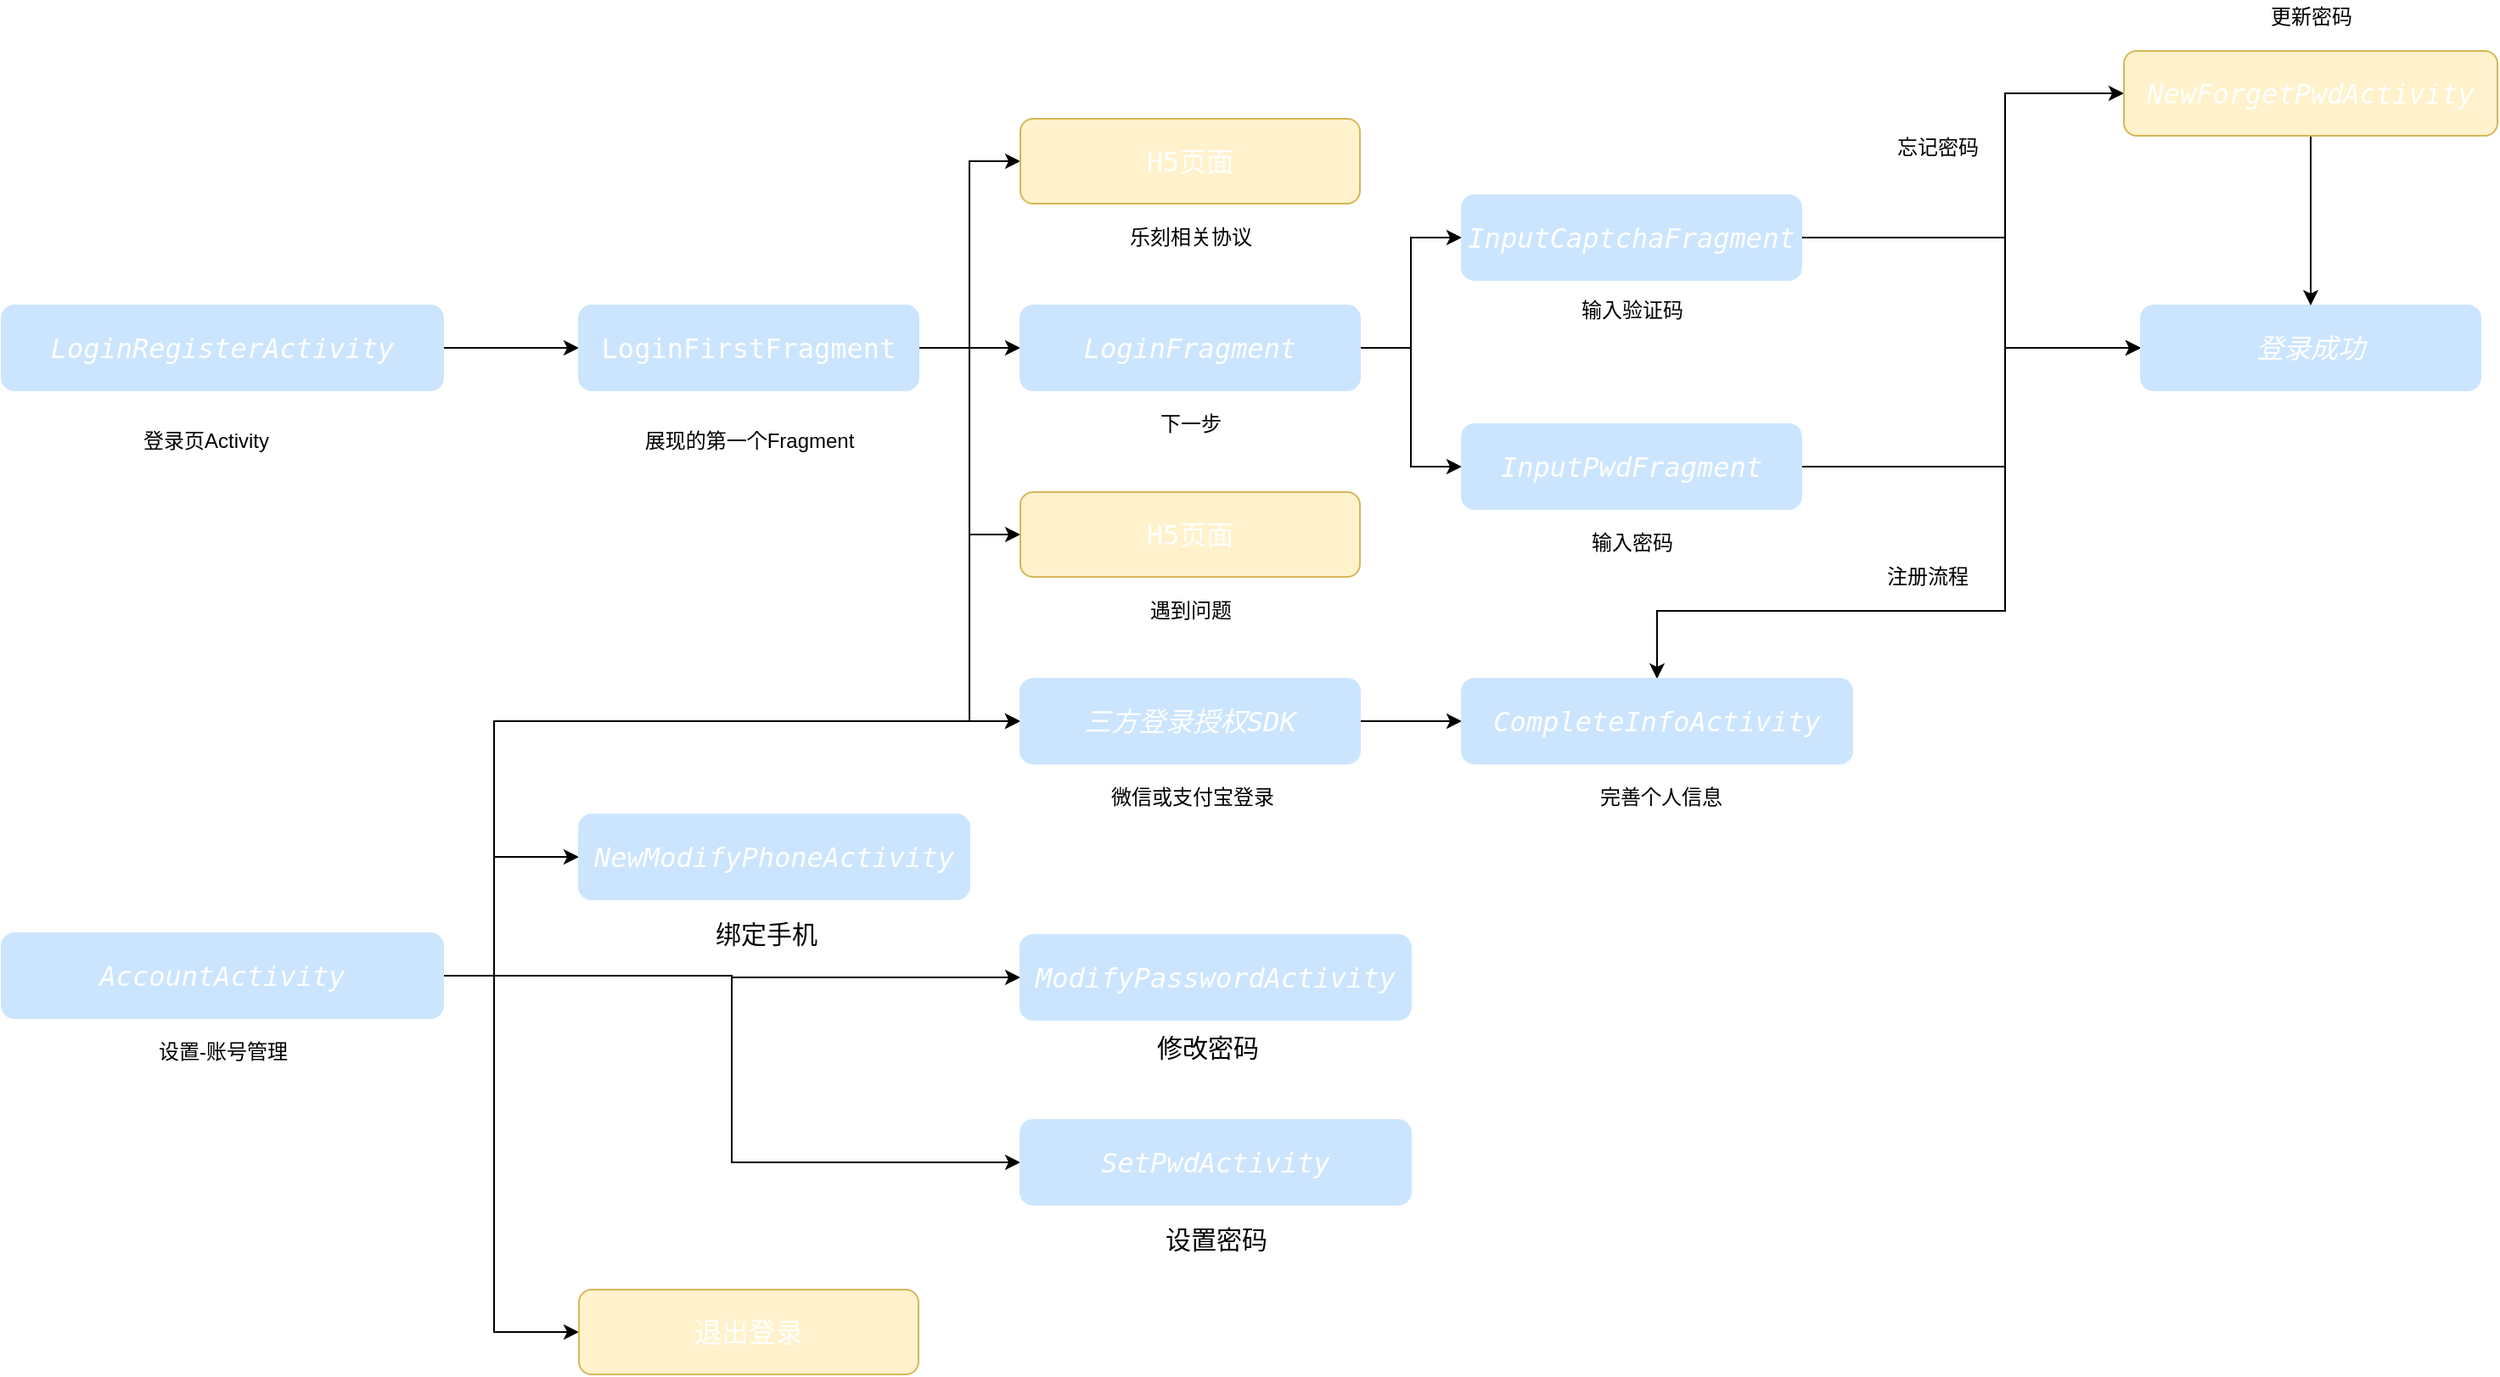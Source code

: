 <mxfile version="14.8.2" type="github">
  <diagram id="nYQA_SCFP9z7AsmTdMuE" name="第 1 页">
    <mxGraphModel dx="1395" dy="909" grid="1" gridSize="10" guides="1" tooltips="1" connect="1" arrows="1" fold="1" page="1" pageScale="1" pageWidth="3300" pageHeight="2339" math="0" shadow="0">
      <root>
        <mxCell id="0" />
        <mxCell id="1" parent="0" />
        <mxCell id="pK-iJ0P--daHXMUOZHyA-3" style="edgeStyle=orthogonalEdgeStyle;rounded=0;orthogonalLoop=1;jettySize=auto;html=1;exitX=1;exitY=0.5;exitDx=0;exitDy=0;fontColor=#FFFFFF;" edge="1" parent="1" source="pK-iJ0P--daHXMUOZHyA-1" target="pK-iJ0P--daHXMUOZHyA-2">
          <mxGeometry relative="1" as="geometry" />
        </mxCell>
        <mxCell id="pK-iJ0P--daHXMUOZHyA-1" value="&lt;pre style=&quot;font-family: menlo, monospace; font-size: 12pt;&quot;&gt;&lt;span style=&quot;font-style: italic;&quot;&gt;LoginRegisterActivity&lt;/span&gt;&lt;/pre&gt;" style="rounded=1;whiteSpace=wrap;html=1;fillColor=#cce5ff;fontColor=#FFFFFF;labelBackgroundColor=none;strokeColor=#CCE5FF;" vertex="1" parent="1">
          <mxGeometry x="220" y="490" width="260" height="50" as="geometry" />
        </mxCell>
        <mxCell id="pK-iJ0P--daHXMUOZHyA-9" style="edgeStyle=orthogonalEdgeStyle;rounded=0;orthogonalLoop=1;jettySize=auto;html=1;exitX=1;exitY=0.5;exitDx=0;exitDy=0;entryX=0;entryY=0.5;entryDx=0;entryDy=0;fontColor=#000000;" edge="1" parent="1" source="pK-iJ0P--daHXMUOZHyA-2" target="pK-iJ0P--daHXMUOZHyA-6">
          <mxGeometry relative="1" as="geometry" />
        </mxCell>
        <mxCell id="pK-iJ0P--daHXMUOZHyA-10" style="edgeStyle=orthogonalEdgeStyle;rounded=0;orthogonalLoop=1;jettySize=auto;html=1;exitX=1;exitY=0.5;exitDx=0;exitDy=0;entryX=0;entryY=0.5;entryDx=0;entryDy=0;fontColor=#000000;" edge="1" parent="1" source="pK-iJ0P--daHXMUOZHyA-2" target="pK-iJ0P--daHXMUOZHyA-7">
          <mxGeometry relative="1" as="geometry" />
        </mxCell>
        <mxCell id="pK-iJ0P--daHXMUOZHyA-11" style="edgeStyle=orthogonalEdgeStyle;rounded=0;orthogonalLoop=1;jettySize=auto;html=1;exitX=1;exitY=0.5;exitDx=0;exitDy=0;entryX=0;entryY=0.5;entryDx=0;entryDy=0;fontColor=#000000;" edge="1" parent="1" source="pK-iJ0P--daHXMUOZHyA-2" target="pK-iJ0P--daHXMUOZHyA-8">
          <mxGeometry relative="1" as="geometry" />
        </mxCell>
        <mxCell id="pK-iJ0P--daHXMUOZHyA-42" style="edgeStyle=orthogonalEdgeStyle;rounded=0;orthogonalLoop=1;jettySize=auto;html=1;exitX=1;exitY=0.5;exitDx=0;exitDy=0;entryX=0;entryY=0.5;entryDx=0;entryDy=0;fontSize=15;fontColor=#000000;" edge="1" parent="1" source="pK-iJ0P--daHXMUOZHyA-2" target="pK-iJ0P--daHXMUOZHyA-38">
          <mxGeometry relative="1" as="geometry" />
        </mxCell>
        <mxCell id="pK-iJ0P--daHXMUOZHyA-2" value="&lt;pre style=&quot;font-family: menlo, monospace; font-size: 12pt;&quot;&gt;LoginFirstFragment&lt;/pre&gt;" style="rounded=1;whiteSpace=wrap;html=1;labelBackgroundColor=none;fontColor=#FFFFFF;fillColor=#CCE5FF;strokeColor=#CCE5FF;" vertex="1" parent="1">
          <mxGeometry x="560" y="490" width="200" height="50" as="geometry" />
        </mxCell>
        <mxCell id="pK-iJ0P--daHXMUOZHyA-4" value="&lt;font color=&quot;#000000&quot;&gt;登录页Activity&lt;/font&gt;" style="text;html=1;align=center;verticalAlign=middle;resizable=0;points=[];autosize=1;strokeColor=none;fontColor=#FFFFFF;" vertex="1" parent="1">
          <mxGeometry x="295" y="560" width="90" height="20" as="geometry" />
        </mxCell>
        <mxCell id="pK-iJ0P--daHXMUOZHyA-5" value="展现的第一个Fragment&lt;br&gt;" style="text;html=1;align=center;verticalAlign=middle;resizable=0;points=[];autosize=1;strokeColor=none;" vertex="1" parent="1">
          <mxGeometry x="590" y="560" width="140" height="20" as="geometry" />
        </mxCell>
        <mxCell id="pK-iJ0P--daHXMUOZHyA-6" value="&lt;pre style=&quot;font-family: &amp;#34;menlo&amp;#34; , monospace ; font-size: 12pt&quot;&gt;H5页面&lt;/pre&gt;" style="rounded=1;whiteSpace=wrap;html=1;fillColor=#fff2cc;strokeColor=#d6b656;labelBackgroundColor=none;fontColor=#FFFFFF;" vertex="1" parent="1">
          <mxGeometry x="820" y="380" width="200" height="50" as="geometry" />
        </mxCell>
        <mxCell id="pK-iJ0P--daHXMUOZHyA-20" style="edgeStyle=orthogonalEdgeStyle;rounded=0;orthogonalLoop=1;jettySize=auto;html=1;exitX=1;exitY=0.5;exitDx=0;exitDy=0;entryX=0;entryY=0.5;entryDx=0;entryDy=0;fontColor=#000000;" edge="1" parent="1" source="pK-iJ0P--daHXMUOZHyA-7" target="pK-iJ0P--daHXMUOZHyA-18">
          <mxGeometry relative="1" as="geometry" />
        </mxCell>
        <mxCell id="pK-iJ0P--daHXMUOZHyA-21" style="edgeStyle=orthogonalEdgeStyle;rounded=0;orthogonalLoop=1;jettySize=auto;html=1;exitX=1;exitY=0.5;exitDx=0;exitDy=0;entryX=0;entryY=0.5;entryDx=0;entryDy=0;fontColor=#000000;" edge="1" parent="1" source="pK-iJ0P--daHXMUOZHyA-7" target="pK-iJ0P--daHXMUOZHyA-19">
          <mxGeometry relative="1" as="geometry" />
        </mxCell>
        <mxCell id="pK-iJ0P--daHXMUOZHyA-7" value="&lt;pre style=&quot;font-family: &amp;#34;menlo&amp;#34; , monospace ; font-size: 12pt&quot;&gt;&lt;pre style=&quot;font-family: &amp;#34;menlo&amp;#34; , monospace ; font-size: 12pt&quot;&gt;&lt;span style=&quot;font-style: italic&quot;&gt;LoginFragment&lt;/span&gt;&lt;/pre&gt;&lt;/pre&gt;" style="rounded=1;whiteSpace=wrap;html=1;labelBackgroundColor=none;fontColor=#FFFFFF;fillColor=#CCE5FF;strokeColor=#CCE5FF;" vertex="1" parent="1">
          <mxGeometry x="820" y="490" width="200" height="50" as="geometry" />
        </mxCell>
        <mxCell id="pK-iJ0P--daHXMUOZHyA-8" value="&lt;pre style=&quot;font-family: &amp;#34;menlo&amp;#34; , monospace ; font-size: 12pt&quot;&gt;H5页面&lt;/pre&gt;" style="rounded=1;whiteSpace=wrap;html=1;fillColor=#fff2cc;strokeColor=#d6b656;labelBackgroundColor=none;fontColor=#FFFFFF;" vertex="1" parent="1">
          <mxGeometry x="820" y="600" width="200" height="50" as="geometry" />
        </mxCell>
        <mxCell id="pK-iJ0P--daHXMUOZHyA-12" value="乐刻相关协议" style="text;html=1;align=center;verticalAlign=middle;resizable=0;points=[];autosize=1;strokeColor=none;" vertex="1" parent="1">
          <mxGeometry x="875" y="440" width="90" height="20" as="geometry" />
        </mxCell>
        <mxCell id="pK-iJ0P--daHXMUOZHyA-13" value="下一步" style="text;html=1;align=center;verticalAlign=middle;resizable=0;points=[];autosize=1;strokeColor=none;" vertex="1" parent="1">
          <mxGeometry x="895" y="550" width="50" height="20" as="geometry" />
        </mxCell>
        <mxCell id="pK-iJ0P--daHXMUOZHyA-14" value="遇到问题" style="text;html=1;align=center;verticalAlign=middle;resizable=0;points=[];autosize=1;strokeColor=none;" vertex="1" parent="1">
          <mxGeometry x="890" y="660" width="60" height="20" as="geometry" />
        </mxCell>
        <mxCell id="pK-iJ0P--daHXMUOZHyA-27" style="edgeStyle=orthogonalEdgeStyle;rounded=0;orthogonalLoop=1;jettySize=auto;html=1;exitX=1;exitY=0.5;exitDx=0;exitDy=0;entryX=0;entryY=0.5;entryDx=0;entryDy=0;fontColor=#000000;" edge="1" parent="1" source="pK-iJ0P--daHXMUOZHyA-18" target="pK-iJ0P--daHXMUOZHyA-26">
          <mxGeometry relative="1" as="geometry">
            <Array as="points">
              <mxPoint x="1400" y="450" />
              <mxPoint x="1400" y="515" />
            </Array>
          </mxGeometry>
        </mxCell>
        <mxCell id="pK-iJ0P--daHXMUOZHyA-50" style="edgeStyle=orthogonalEdgeStyle;rounded=0;orthogonalLoop=1;jettySize=auto;html=1;exitX=1;exitY=0.5;exitDx=0;exitDy=0;fontSize=15;fontColor=#000000;" edge="1" parent="1" source="pK-iJ0P--daHXMUOZHyA-18" target="pK-iJ0P--daHXMUOZHyA-46">
          <mxGeometry relative="1" as="geometry">
            <Array as="points">
              <mxPoint x="1400" y="450" />
              <mxPoint x="1400" y="670" />
              <mxPoint x="1195" y="670" />
            </Array>
          </mxGeometry>
        </mxCell>
        <mxCell id="pK-iJ0P--daHXMUOZHyA-18" value="&lt;pre style=&quot;font-family: &amp;#34;menlo&amp;#34; , monospace ; font-size: 12pt&quot;&gt;&lt;pre style=&quot;font-family: &amp;#34;menlo&amp;#34; , monospace ; font-size: 12pt&quot;&gt;&lt;pre style=&quot;font-family: &amp;#34;menlo&amp;#34; , monospace ; font-size: 12pt&quot;&gt;&lt;span style=&quot;font-style: italic&quot;&gt;InputCaptchaFragment&lt;/span&gt;&lt;/pre&gt;&lt;/pre&gt;&lt;/pre&gt;" style="rounded=1;whiteSpace=wrap;html=1;labelBackgroundColor=none;fontColor=#FFFFFF;fillColor=#CCE5FF;strokeColor=#CCE5FF;" vertex="1" parent="1">
          <mxGeometry x="1080" y="425" width="200" height="50" as="geometry" />
        </mxCell>
        <mxCell id="pK-iJ0P--daHXMUOZHyA-28" style="edgeStyle=orthogonalEdgeStyle;rounded=0;orthogonalLoop=1;jettySize=auto;html=1;exitX=1;exitY=0.5;exitDx=0;exitDy=0;entryX=0;entryY=0.5;entryDx=0;entryDy=0;fontColor=#000000;" edge="1" parent="1" source="pK-iJ0P--daHXMUOZHyA-19" target="pK-iJ0P--daHXMUOZHyA-26">
          <mxGeometry relative="1" as="geometry">
            <Array as="points">
              <mxPoint x="1400" y="585" />
              <mxPoint x="1400" y="515" />
            </Array>
          </mxGeometry>
        </mxCell>
        <mxCell id="pK-iJ0P--daHXMUOZHyA-48" style="edgeStyle=orthogonalEdgeStyle;rounded=0;orthogonalLoop=1;jettySize=auto;html=1;exitX=1;exitY=0.5;exitDx=0;exitDy=0;entryX=0;entryY=0.5;entryDx=0;entryDy=0;fontSize=15;fontColor=#000000;" edge="1" parent="1" source="pK-iJ0P--daHXMUOZHyA-19" target="pK-iJ0P--daHXMUOZHyA-31">
          <mxGeometry relative="1" as="geometry">
            <Array as="points">
              <mxPoint x="1400" y="585" />
              <mxPoint x="1400" y="365" />
            </Array>
          </mxGeometry>
        </mxCell>
        <mxCell id="pK-iJ0P--daHXMUOZHyA-19" value="&lt;pre style=&quot;font-family: &amp;#34;menlo&amp;#34; , monospace ; font-size: 12pt&quot;&gt;&lt;pre style=&quot;font-family: &amp;#34;menlo&amp;#34; , monospace ; font-size: 12pt&quot;&gt;&lt;pre style=&quot;font-family: &amp;#34;menlo&amp;#34; , monospace ; font-size: 12pt&quot;&gt;&lt;span style=&quot;font-style: italic&quot;&gt;InputPwdFragment&lt;/span&gt;&lt;/pre&gt;&lt;/pre&gt;&lt;/pre&gt;" style="rounded=1;whiteSpace=wrap;html=1;labelBackgroundColor=none;fontColor=#FFFFFF;fillColor=#CCE5FF;strokeColor=#CCE5FF;" vertex="1" parent="1">
          <mxGeometry x="1080" y="560" width="200" height="50" as="geometry" />
        </mxCell>
        <mxCell id="pK-iJ0P--daHXMUOZHyA-22" value="输入验证码" style="text;html=1;align=center;verticalAlign=middle;resizable=0;points=[];autosize=1;strokeColor=none;" vertex="1" parent="1">
          <mxGeometry x="1140" y="483" width="80" height="20" as="geometry" />
        </mxCell>
        <mxCell id="pK-iJ0P--daHXMUOZHyA-23" value="输入密码" style="text;html=1;align=center;verticalAlign=middle;resizable=0;points=[];autosize=1;strokeColor=none;" vertex="1" parent="1">
          <mxGeometry x="1150" y="620" width="60" height="20" as="geometry" />
        </mxCell>
        <mxCell id="pK-iJ0P--daHXMUOZHyA-26" value="&lt;pre style=&quot;font-family: &amp;#34;menlo&amp;#34; , monospace ; font-size: 12pt&quot;&gt;&lt;pre style=&quot;font-family: &amp;#34;menlo&amp;#34; , monospace ; font-size: 12pt&quot;&gt;&lt;span style=&quot;font-style: italic&quot;&gt;登录成功&lt;/span&gt;&lt;/pre&gt;&lt;/pre&gt;" style="rounded=1;whiteSpace=wrap;html=1;labelBackgroundColor=none;fontColor=#FFFFFF;fillColor=#CCE5FF;strokeColor=#CCE5FF;" vertex="1" parent="1">
          <mxGeometry x="1480" y="490" width="200" height="50" as="geometry" />
        </mxCell>
        <mxCell id="pK-iJ0P--daHXMUOZHyA-30" value="忘记密码" style="text;html=1;align=center;verticalAlign=middle;resizable=0;points=[];autosize=1;strokeColor=none;fontColor=#000000;" vertex="1" parent="1">
          <mxGeometry x="1330" y="387" width="60" height="20" as="geometry" />
        </mxCell>
        <mxCell id="pK-iJ0P--daHXMUOZHyA-49" style="edgeStyle=orthogonalEdgeStyle;rounded=0;orthogonalLoop=1;jettySize=auto;html=1;exitX=0.5;exitY=1;exitDx=0;exitDy=0;fontSize=15;fontColor=#000000;" edge="1" parent="1" source="pK-iJ0P--daHXMUOZHyA-31" target="pK-iJ0P--daHXMUOZHyA-26">
          <mxGeometry relative="1" as="geometry" />
        </mxCell>
        <mxCell id="pK-iJ0P--daHXMUOZHyA-31" value="&lt;pre style=&quot;font-family: &amp;#34;menlo&amp;#34; , monospace ; font-size: 12pt&quot;&gt;&lt;pre style=&quot;font-family: &amp;#34;menlo&amp;#34; , monospace ; font-size: 12pt&quot;&gt;&lt;span style=&quot;font-style: italic&quot;&gt;NewForgetPwdActivity&lt;/span&gt;&lt;/pre&gt;&lt;/pre&gt;" style="rounded=1;whiteSpace=wrap;html=1;fillColor=#fff2cc;strokeColor=#d6b656;labelBackgroundColor=none;fontColor=#FFFFFF;" vertex="1" parent="1">
          <mxGeometry x="1470" y="340" width="220" height="50" as="geometry" />
        </mxCell>
        <mxCell id="pK-iJ0P--daHXMUOZHyA-33" value="更新密码" style="text;html=1;align=center;verticalAlign=middle;resizable=0;points=[];autosize=1;strokeColor=none;fontColor=#000000;" vertex="1" parent="1">
          <mxGeometry x="1550" y="310" width="60" height="20" as="geometry" />
        </mxCell>
        <mxCell id="pK-iJ0P--daHXMUOZHyA-44" style="edgeStyle=orthogonalEdgeStyle;rounded=0;orthogonalLoop=1;jettySize=auto;html=1;exitX=1;exitY=0.5;exitDx=0;exitDy=0;entryX=0;entryY=0.5;entryDx=0;entryDy=0;fontSize=15;fontColor=#000000;" edge="1" parent="1" source="pK-iJ0P--daHXMUOZHyA-35" target="pK-iJ0P--daHXMUOZHyA-38">
          <mxGeometry relative="1" as="geometry">
            <Array as="points">
              <mxPoint x="510" y="885" />
              <mxPoint x="510" y="735" />
            </Array>
          </mxGeometry>
        </mxCell>
        <mxCell id="pK-iJ0P--daHXMUOZHyA-45" style="edgeStyle=orthogonalEdgeStyle;rounded=0;orthogonalLoop=1;jettySize=auto;html=1;exitX=1;exitY=0.5;exitDx=0;exitDy=0;entryX=0;entryY=0.5;entryDx=0;entryDy=0;fontSize=15;fontColor=#000000;" edge="1" parent="1" source="pK-iJ0P--daHXMUOZHyA-35" target="pK-iJ0P--daHXMUOZHyA-41">
          <mxGeometry relative="1" as="geometry">
            <Array as="points">
              <mxPoint x="510" y="885" />
              <mxPoint x="510" y="815" />
            </Array>
          </mxGeometry>
        </mxCell>
        <mxCell id="pK-iJ0P--daHXMUOZHyA-56" style="edgeStyle=orthogonalEdgeStyle;rounded=0;orthogonalLoop=1;jettySize=auto;html=1;exitX=1;exitY=0.5;exitDx=0;exitDy=0;entryX=0;entryY=0.5;entryDx=0;entryDy=0;fontSize=15;fontColor=#000000;" edge="1" parent="1" source="pK-iJ0P--daHXMUOZHyA-35" target="pK-iJ0P--daHXMUOZHyA-53">
          <mxGeometry relative="1" as="geometry" />
        </mxCell>
        <mxCell id="pK-iJ0P--daHXMUOZHyA-57" style="edgeStyle=orthogonalEdgeStyle;rounded=0;orthogonalLoop=1;jettySize=auto;html=1;exitX=1;exitY=0.5;exitDx=0;exitDy=0;entryX=0;entryY=0.5;entryDx=0;entryDy=0;fontSize=15;fontColor=#000000;" edge="1" parent="1" source="pK-iJ0P--daHXMUOZHyA-35" target="pK-iJ0P--daHXMUOZHyA-54">
          <mxGeometry relative="1" as="geometry" />
        </mxCell>
        <mxCell id="pK-iJ0P--daHXMUOZHyA-62" style="edgeStyle=orthogonalEdgeStyle;rounded=0;orthogonalLoop=1;jettySize=auto;html=1;exitX=1;exitY=0.5;exitDx=0;exitDy=0;entryX=0;entryY=0.5;entryDx=0;entryDy=0;fontSize=15;fontColor=#000000;" edge="1" parent="1" source="pK-iJ0P--daHXMUOZHyA-35" target="pK-iJ0P--daHXMUOZHyA-61">
          <mxGeometry relative="1" as="geometry">
            <Array as="points">
              <mxPoint x="510" y="885" />
              <mxPoint x="510" y="1095" />
            </Array>
          </mxGeometry>
        </mxCell>
        <mxCell id="pK-iJ0P--daHXMUOZHyA-35" value="&lt;pre style=&quot;font-family: &amp;#34;menlo&amp;#34; , monospace ; font-size: 12pt&quot;&gt;&lt;pre style=&quot;font-family: &amp;#34;menlo&amp;#34; , monospace ; font-size: 12pt&quot;&gt;&lt;span style=&quot;font-style: italic&quot;&gt;AccountActivity&lt;/span&gt;&lt;/pre&gt;&lt;/pre&gt;" style="rounded=1;whiteSpace=wrap;html=1;fillColor=#cce5ff;fontColor=#FFFFFF;labelBackgroundColor=none;strokeColor=#CCE5FF;" vertex="1" parent="1">
          <mxGeometry x="220" y="860" width="260" height="50" as="geometry" />
        </mxCell>
        <mxCell id="pK-iJ0P--daHXMUOZHyA-37" value="&lt;font color=&quot;#000000&quot;&gt;设置-账号管理&lt;/font&gt;" style="text;html=1;align=center;verticalAlign=middle;resizable=0;points=[];autosize=1;strokeColor=none;fontColor=#FFFFFF;" vertex="1" parent="1">
          <mxGeometry x="305" y="920" width="90" height="20" as="geometry" />
        </mxCell>
        <mxCell id="pK-iJ0P--daHXMUOZHyA-47" style="edgeStyle=orthogonalEdgeStyle;rounded=0;orthogonalLoop=1;jettySize=auto;html=1;exitX=1;exitY=0.5;exitDx=0;exitDy=0;entryX=0;entryY=0.5;entryDx=0;entryDy=0;fontSize=15;fontColor=#000000;" edge="1" parent="1" source="pK-iJ0P--daHXMUOZHyA-38" target="pK-iJ0P--daHXMUOZHyA-46">
          <mxGeometry relative="1" as="geometry" />
        </mxCell>
        <mxCell id="pK-iJ0P--daHXMUOZHyA-38" value="&lt;pre style=&quot;font-family: &amp;#34;menlo&amp;#34; , monospace ; font-size: 12pt&quot;&gt;&lt;pre style=&quot;font-family: &amp;#34;menlo&amp;#34; , monospace ; font-size: 12pt&quot;&gt;&lt;pre style=&quot;font-family: &amp;#34;menlo&amp;#34; , monospace ; font-size: 12pt&quot;&gt;&lt;i&gt;三方登录授权SDK&lt;/i&gt;&lt;/pre&gt;&lt;/pre&gt;&lt;/pre&gt;" style="rounded=1;whiteSpace=wrap;html=1;labelBackgroundColor=none;fontColor=#FFFFFF;fillColor=#CCE5FF;strokeColor=#CCE5FF;" vertex="1" parent="1">
          <mxGeometry x="820" y="710" width="200" height="50" as="geometry" />
        </mxCell>
        <mxCell id="pK-iJ0P--daHXMUOZHyA-41" value="&lt;pre style=&quot;font-family: &amp;#34;menlo&amp;#34; , monospace ; font-size: 12pt&quot;&gt;&lt;pre style=&quot;font-family: &amp;#34;menlo&amp;#34; , monospace ; font-size: 12pt&quot;&gt;&lt;pre style=&quot;font-family: &amp;#34;menlo&amp;#34; , monospace ; font-size: 12pt&quot;&gt;&lt;span style=&quot;font-style: italic&quot;&gt;NewModifyPhoneActivity&lt;/span&gt;&lt;/pre&gt;&lt;/pre&gt;&lt;/pre&gt;" style="rounded=1;whiteSpace=wrap;html=1;labelBackgroundColor=none;fontColor=#FFFFFF;fillColor=#CCE5FF;strokeColor=#CCE5FF;" vertex="1" parent="1">
          <mxGeometry x="560" y="790" width="230" height="50" as="geometry" />
        </mxCell>
        <mxCell id="pK-iJ0P--daHXMUOZHyA-43" value="微信或支付宝登录" style="text;html=1;align=center;verticalAlign=middle;resizable=0;points=[];autosize=1;strokeColor=none;" vertex="1" parent="1">
          <mxGeometry x="866" y="770" width="110" height="20" as="geometry" />
        </mxCell>
        <mxCell id="pK-iJ0P--daHXMUOZHyA-46" value="&lt;pre style=&quot;font-family: &amp;#34;menlo&amp;#34; , monospace ; font-size: 12pt&quot;&gt;&lt;pre style=&quot;font-family: &amp;#34;menlo&amp;#34; , monospace ; font-size: 12pt&quot;&gt;&lt;pre style=&quot;font-family: &amp;#34;menlo&amp;#34; , monospace ; font-size: 12pt&quot;&gt;&lt;pre style=&quot;font-family: &amp;#34;menlo&amp;#34; , monospace ; font-size: 12pt&quot;&gt;&lt;span style=&quot;font-style: italic&quot;&gt;CompleteInfoActivity&lt;/span&gt;&lt;/pre&gt;&lt;/pre&gt;&lt;/pre&gt;&lt;/pre&gt;" style="rounded=1;whiteSpace=wrap;html=1;labelBackgroundColor=none;fontColor=#FFFFFF;fillColor=#CCE5FF;strokeColor=#CCE5FF;" vertex="1" parent="1">
          <mxGeometry x="1080" y="710" width="230" height="50" as="geometry" />
        </mxCell>
        <mxCell id="pK-iJ0P--daHXMUOZHyA-51" value="注册流程" style="text;html=1;align=center;verticalAlign=middle;resizable=0;points=[];autosize=1;strokeColor=none;" vertex="1" parent="1">
          <mxGeometry x="1324" y="640" width="60" height="20" as="geometry" />
        </mxCell>
        <mxCell id="pK-iJ0P--daHXMUOZHyA-52" value="完善个人信息" style="text;html=1;align=center;verticalAlign=middle;resizable=0;points=[];autosize=1;strokeColor=none;" vertex="1" parent="1">
          <mxGeometry x="1152" y="770" width="90" height="20" as="geometry" />
        </mxCell>
        <mxCell id="pK-iJ0P--daHXMUOZHyA-53" value="&lt;pre style=&quot;font-family: &amp;#34;menlo&amp;#34; , monospace ; font-size: 12pt&quot;&gt;&lt;pre style=&quot;font-family: &amp;#34;menlo&amp;#34; , monospace ; font-size: 12pt&quot;&gt;&lt;pre style=&quot;font-family: &amp;#34;menlo&amp;#34; , monospace ; font-size: 12pt&quot;&gt;&lt;pre style=&quot;font-family: &amp;#34;menlo&amp;#34; , monospace ; font-size: 12pt&quot;&gt;&lt;span style=&quot;font-style: italic&quot;&gt;ModifyPasswordActivity&lt;/span&gt;&lt;/pre&gt;&lt;/pre&gt;&lt;/pre&gt;&lt;/pre&gt;" style="rounded=1;whiteSpace=wrap;html=1;labelBackgroundColor=none;fontColor=#FFFFFF;fillColor=#CCE5FF;strokeColor=#CCE5FF;" vertex="1" parent="1">
          <mxGeometry x="820" y="861" width="230" height="50" as="geometry" />
        </mxCell>
        <mxCell id="pK-iJ0P--daHXMUOZHyA-54" value="&lt;pre style=&quot;font-family: &amp;#34;menlo&amp;#34; , monospace ; font-size: 12pt&quot;&gt;&lt;pre style=&quot;font-family: &amp;#34;menlo&amp;#34; , monospace ; font-size: 12pt&quot;&gt;&lt;pre style=&quot;font-family: &amp;#34;menlo&amp;#34; , monospace ; font-size: 12pt&quot;&gt;&lt;pre style=&quot;font-family: &amp;#34;menlo&amp;#34; , monospace ; font-size: 12pt&quot;&gt;&lt;span style=&quot;font-style: italic&quot;&gt;SetPwdActivity&lt;/span&gt;&lt;/pre&gt;&lt;/pre&gt;&lt;/pre&gt;&lt;/pre&gt;" style="rounded=1;whiteSpace=wrap;html=1;labelBackgroundColor=none;fontColor=#FFFFFF;fillColor=#CCE5FF;strokeColor=#CCE5FF;" vertex="1" parent="1">
          <mxGeometry x="820" y="970" width="230" height="50" as="geometry" />
        </mxCell>
        <mxCell id="pK-iJ0P--daHXMUOZHyA-58" value="修改密码" style="text;html=1;align=center;verticalAlign=middle;resizable=0;points=[];autosize=1;strokeColor=none;fontSize=15;fontColor=#000000;" vertex="1" parent="1">
          <mxGeometry x="890" y="917" width="80" height="20" as="geometry" />
        </mxCell>
        <mxCell id="pK-iJ0P--daHXMUOZHyA-59" value="设置密码" style="text;html=1;align=center;verticalAlign=middle;resizable=0;points=[];autosize=1;strokeColor=none;fontSize=15;fontColor=#000000;" vertex="1" parent="1">
          <mxGeometry x="895" y="1030" width="80" height="20" as="geometry" />
        </mxCell>
        <mxCell id="pK-iJ0P--daHXMUOZHyA-60" value="绑定手机" style="text;html=1;align=center;verticalAlign=middle;resizable=0;points=[];autosize=1;strokeColor=none;fontSize=15;fontColor=#000000;" vertex="1" parent="1">
          <mxGeometry x="630" y="850" width="80" height="20" as="geometry" />
        </mxCell>
        <mxCell id="pK-iJ0P--daHXMUOZHyA-61" value="&lt;pre style=&quot;font-family: &amp;#34;menlo&amp;#34; , monospace ; font-size: 12pt&quot;&gt;退出登录&lt;/pre&gt;" style="rounded=1;whiteSpace=wrap;html=1;fillColor=#fff2cc;strokeColor=#d6b656;labelBackgroundColor=none;fontColor=#FFFFFF;" vertex="1" parent="1">
          <mxGeometry x="560" y="1070" width="200" height="50" as="geometry" />
        </mxCell>
      </root>
    </mxGraphModel>
  </diagram>
</mxfile>

